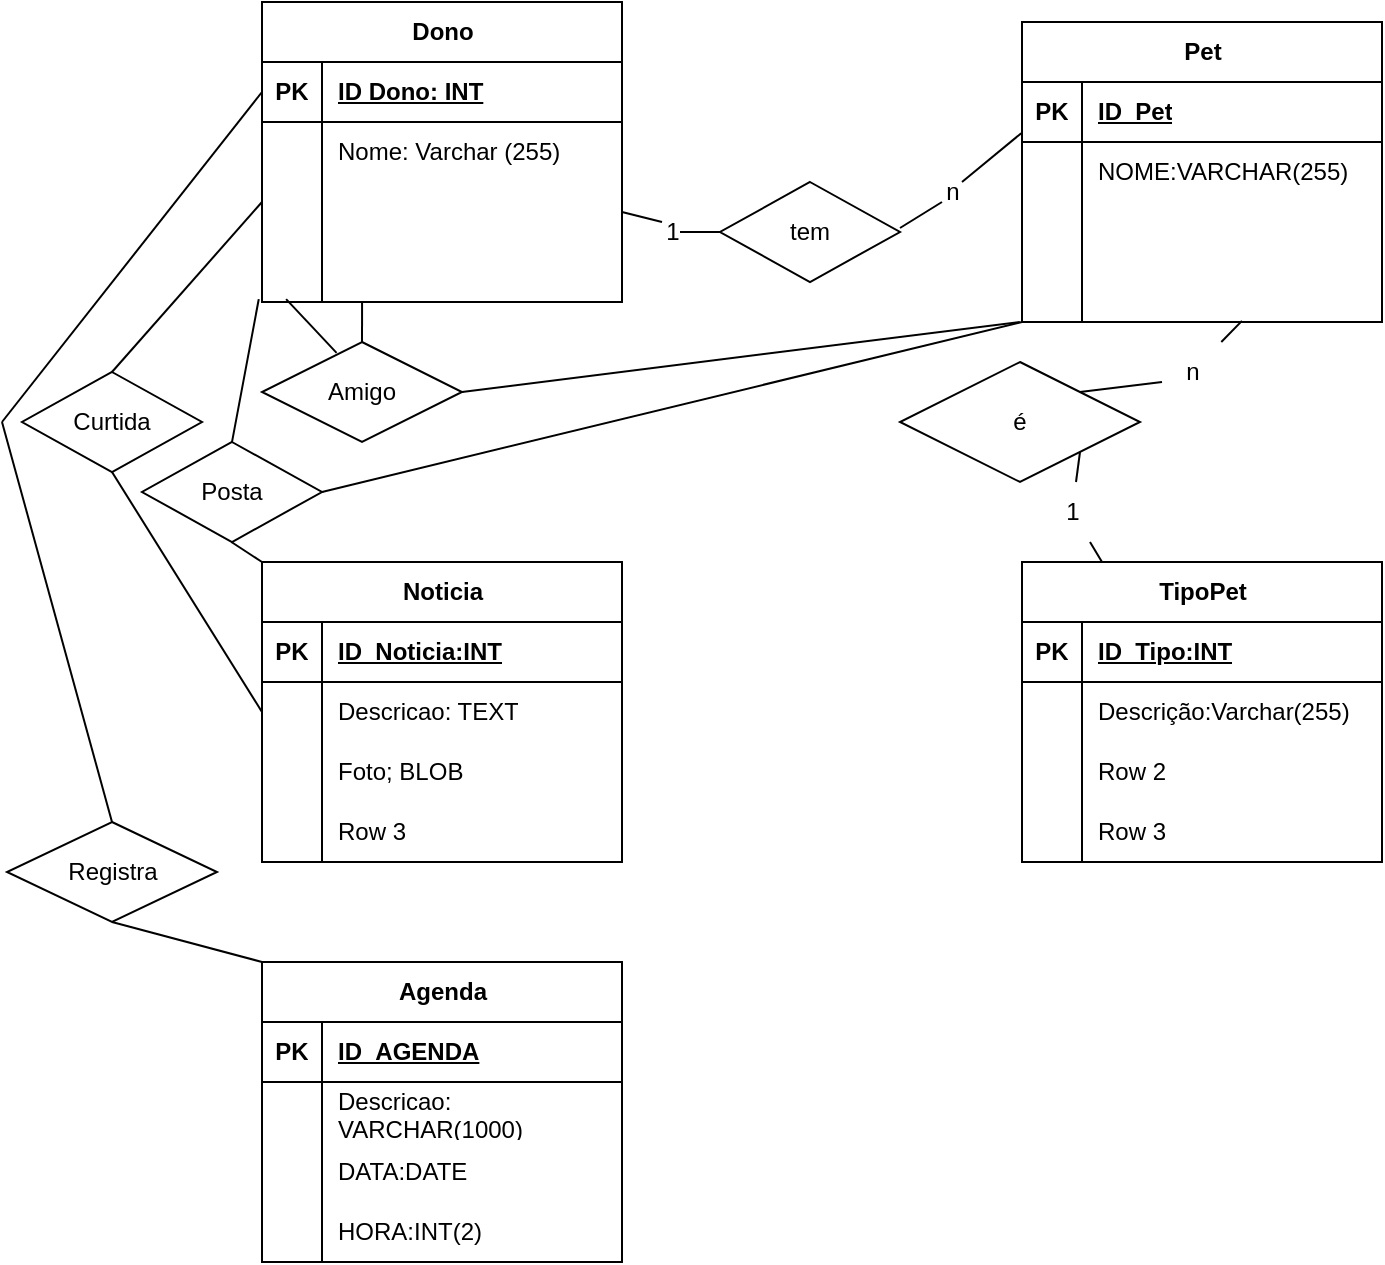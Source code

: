 <mxfile version="27.0.6">
  <diagram name="Página-1" id="E0pymGOva4Nh4GVjlGZ4">
    <mxGraphModel dx="1688" dy="630" grid="1" gridSize="10" guides="1" tooltips="1" connect="1" arrows="1" fold="1" page="1" pageScale="1" pageWidth="827" pageHeight="1169" math="0" shadow="0">
      <root>
        <mxCell id="0" />
        <mxCell id="1" parent="0" />
        <mxCell id="jlB9-xQ5m_tAhzZrzdpx-8" value="Dono" style="shape=table;startSize=30;container=1;collapsible=1;childLayout=tableLayout;fixedRows=1;rowLines=0;fontStyle=1;align=center;resizeLast=1;html=1;" vertex="1" parent="1">
          <mxGeometry x="140" y="80" width="180" height="150" as="geometry">
            <mxRectangle x="120" y="100" width="70" height="30" as="alternateBounds" />
          </mxGeometry>
        </mxCell>
        <mxCell id="jlB9-xQ5m_tAhzZrzdpx-9" value="" style="shape=tableRow;horizontal=0;startSize=0;swimlaneHead=0;swimlaneBody=0;fillColor=none;collapsible=0;dropTarget=0;points=[[0,0.5],[1,0.5]];portConstraint=eastwest;top=0;left=0;right=0;bottom=1;" vertex="1" parent="jlB9-xQ5m_tAhzZrzdpx-8">
          <mxGeometry y="30" width="180" height="30" as="geometry" />
        </mxCell>
        <mxCell id="jlB9-xQ5m_tAhzZrzdpx-10" value="PK" style="shape=partialRectangle;connectable=0;fillColor=none;top=0;left=0;bottom=0;right=0;fontStyle=1;overflow=hidden;whiteSpace=wrap;html=1;" vertex="1" parent="jlB9-xQ5m_tAhzZrzdpx-9">
          <mxGeometry width="30" height="30" as="geometry">
            <mxRectangle width="30" height="30" as="alternateBounds" />
          </mxGeometry>
        </mxCell>
        <mxCell id="jlB9-xQ5m_tAhzZrzdpx-11" value="ID Dono: INT" style="shape=partialRectangle;connectable=0;fillColor=none;top=0;left=0;bottom=0;right=0;align=left;spacingLeft=6;fontStyle=5;overflow=hidden;whiteSpace=wrap;html=1;" vertex="1" parent="jlB9-xQ5m_tAhzZrzdpx-9">
          <mxGeometry x="30" width="150" height="30" as="geometry">
            <mxRectangle width="150" height="30" as="alternateBounds" />
          </mxGeometry>
        </mxCell>
        <mxCell id="jlB9-xQ5m_tAhzZrzdpx-12" value="" style="shape=tableRow;horizontal=0;startSize=0;swimlaneHead=0;swimlaneBody=0;fillColor=none;collapsible=0;dropTarget=0;points=[[0,0.5],[1,0.5]];portConstraint=eastwest;top=0;left=0;right=0;bottom=0;" vertex="1" parent="jlB9-xQ5m_tAhzZrzdpx-8">
          <mxGeometry y="60" width="180" height="30" as="geometry" />
        </mxCell>
        <mxCell id="jlB9-xQ5m_tAhzZrzdpx-13" value="" style="shape=partialRectangle;connectable=0;fillColor=none;top=0;left=0;bottom=0;right=0;editable=1;overflow=hidden;whiteSpace=wrap;html=1;" vertex="1" parent="jlB9-xQ5m_tAhzZrzdpx-12">
          <mxGeometry width="30" height="30" as="geometry">
            <mxRectangle width="30" height="30" as="alternateBounds" />
          </mxGeometry>
        </mxCell>
        <mxCell id="jlB9-xQ5m_tAhzZrzdpx-14" value="Nome: Varchar (255)" style="shape=partialRectangle;connectable=0;fillColor=none;top=0;left=0;bottom=0;right=0;align=left;spacingLeft=6;overflow=hidden;whiteSpace=wrap;html=1;" vertex="1" parent="jlB9-xQ5m_tAhzZrzdpx-12">
          <mxGeometry x="30" width="150" height="30" as="geometry">
            <mxRectangle width="150" height="30" as="alternateBounds" />
          </mxGeometry>
        </mxCell>
        <mxCell id="jlB9-xQ5m_tAhzZrzdpx-15" value="" style="shape=tableRow;horizontal=0;startSize=0;swimlaneHead=0;swimlaneBody=0;fillColor=none;collapsible=0;dropTarget=0;points=[[0,0.5],[1,0.5]];portConstraint=eastwest;top=0;left=0;right=0;bottom=0;" vertex="1" parent="jlB9-xQ5m_tAhzZrzdpx-8">
          <mxGeometry y="90" width="180" height="30" as="geometry" />
        </mxCell>
        <mxCell id="jlB9-xQ5m_tAhzZrzdpx-16" value="" style="shape=partialRectangle;connectable=0;fillColor=none;top=0;left=0;bottom=0;right=0;editable=1;overflow=hidden;whiteSpace=wrap;html=1;" vertex="1" parent="jlB9-xQ5m_tAhzZrzdpx-15">
          <mxGeometry width="30" height="30" as="geometry">
            <mxRectangle width="30" height="30" as="alternateBounds" />
          </mxGeometry>
        </mxCell>
        <mxCell id="jlB9-xQ5m_tAhzZrzdpx-17" value="" style="shape=partialRectangle;connectable=0;fillColor=none;top=0;left=0;bottom=0;right=0;align=left;spacingLeft=6;overflow=hidden;whiteSpace=wrap;html=1;" vertex="1" parent="jlB9-xQ5m_tAhzZrzdpx-15">
          <mxGeometry x="30" width="150" height="30" as="geometry">
            <mxRectangle width="150" height="30" as="alternateBounds" />
          </mxGeometry>
        </mxCell>
        <mxCell id="jlB9-xQ5m_tAhzZrzdpx-18" value="" style="shape=tableRow;horizontal=0;startSize=0;swimlaneHead=0;swimlaneBody=0;fillColor=none;collapsible=0;dropTarget=0;points=[[0,0.5],[1,0.5]];portConstraint=eastwest;top=0;left=0;right=0;bottom=0;" vertex="1" parent="jlB9-xQ5m_tAhzZrzdpx-8">
          <mxGeometry y="120" width="180" height="30" as="geometry" />
        </mxCell>
        <mxCell id="jlB9-xQ5m_tAhzZrzdpx-19" value="" style="shape=partialRectangle;connectable=0;fillColor=none;top=0;left=0;bottom=0;right=0;editable=1;overflow=hidden;whiteSpace=wrap;html=1;" vertex="1" parent="jlB9-xQ5m_tAhzZrzdpx-18">
          <mxGeometry width="30" height="30" as="geometry">
            <mxRectangle width="30" height="30" as="alternateBounds" />
          </mxGeometry>
        </mxCell>
        <mxCell id="jlB9-xQ5m_tAhzZrzdpx-20" value="" style="shape=partialRectangle;connectable=0;fillColor=none;top=0;left=0;bottom=0;right=0;align=left;spacingLeft=6;overflow=hidden;whiteSpace=wrap;html=1;" vertex="1" parent="jlB9-xQ5m_tAhzZrzdpx-18">
          <mxGeometry x="30" width="150" height="30" as="geometry">
            <mxRectangle width="150" height="30" as="alternateBounds" />
          </mxGeometry>
        </mxCell>
        <mxCell id="jlB9-xQ5m_tAhzZrzdpx-35" value="" style="shape=table;startSize=0;container=1;collapsible=1;childLayout=tableLayout;fixedRows=1;rowLines=0;fontStyle=0;align=center;resizeLast=1;strokeColor=none;fillColor=none;collapsible=0;whiteSpace=wrap;html=1;" vertex="1" parent="1">
          <mxGeometry x="260" y="220" width="180" height="30" as="geometry" />
        </mxCell>
        <mxCell id="jlB9-xQ5m_tAhzZrzdpx-36" value="" style="shape=tableRow;horizontal=0;startSize=0;swimlaneHead=0;swimlaneBody=0;fillColor=none;collapsible=0;dropTarget=0;points=[[0,0.5],[1,0.5]];portConstraint=eastwest;top=0;left=0;right=0;bottom=0;" vertex="1" parent="jlB9-xQ5m_tAhzZrzdpx-35">
          <mxGeometry width="180" height="30" as="geometry" />
        </mxCell>
        <mxCell id="jlB9-xQ5m_tAhzZrzdpx-37" value="" style="shape=partialRectangle;connectable=0;fillColor=none;top=0;left=0;bottom=0;right=0;editable=1;overflow=hidden;" vertex="1" parent="jlB9-xQ5m_tAhzZrzdpx-36">
          <mxGeometry width="30" height="30" as="geometry">
            <mxRectangle width="30" height="30" as="alternateBounds" />
          </mxGeometry>
        </mxCell>
        <mxCell id="jlB9-xQ5m_tAhzZrzdpx-38" value="" style="shape=partialRectangle;connectable=0;fillColor=none;top=0;left=0;bottom=0;right=0;align=left;spacingLeft=6;overflow=hidden;" vertex="1" parent="jlB9-xQ5m_tAhzZrzdpx-36">
          <mxGeometry x="30" width="150" height="30" as="geometry">
            <mxRectangle width="150" height="30" as="alternateBounds" />
          </mxGeometry>
        </mxCell>
        <mxCell id="jlB9-xQ5m_tAhzZrzdpx-53" value="Pet" style="shape=table;startSize=30;container=1;collapsible=1;childLayout=tableLayout;fixedRows=1;rowLines=0;fontStyle=1;align=center;resizeLast=1;html=1;" vertex="1" parent="1">
          <mxGeometry x="520" y="90" width="180" height="150" as="geometry" />
        </mxCell>
        <mxCell id="jlB9-xQ5m_tAhzZrzdpx-54" value="" style="shape=tableRow;horizontal=0;startSize=0;swimlaneHead=0;swimlaneBody=0;fillColor=none;collapsible=0;dropTarget=0;points=[[0,0.5],[1,0.5]];portConstraint=eastwest;top=0;left=0;right=0;bottom=1;" vertex="1" parent="jlB9-xQ5m_tAhzZrzdpx-53">
          <mxGeometry y="30" width="180" height="30" as="geometry" />
        </mxCell>
        <mxCell id="jlB9-xQ5m_tAhzZrzdpx-55" value="PK" style="shape=partialRectangle;connectable=0;fillColor=none;top=0;left=0;bottom=0;right=0;fontStyle=1;overflow=hidden;whiteSpace=wrap;html=1;" vertex="1" parent="jlB9-xQ5m_tAhzZrzdpx-54">
          <mxGeometry width="30" height="30" as="geometry">
            <mxRectangle width="30" height="30" as="alternateBounds" />
          </mxGeometry>
        </mxCell>
        <mxCell id="jlB9-xQ5m_tAhzZrzdpx-56" value="ID_Pet" style="shape=partialRectangle;connectable=0;fillColor=none;top=0;left=0;bottom=0;right=0;align=left;spacingLeft=6;fontStyle=5;overflow=hidden;whiteSpace=wrap;html=1;" vertex="1" parent="jlB9-xQ5m_tAhzZrzdpx-54">
          <mxGeometry x="30" width="150" height="30" as="geometry">
            <mxRectangle width="150" height="30" as="alternateBounds" />
          </mxGeometry>
        </mxCell>
        <mxCell id="jlB9-xQ5m_tAhzZrzdpx-57" value="" style="shape=tableRow;horizontal=0;startSize=0;swimlaneHead=0;swimlaneBody=0;fillColor=none;collapsible=0;dropTarget=0;points=[[0,0.5],[1,0.5]];portConstraint=eastwest;top=0;left=0;right=0;bottom=0;" vertex="1" parent="jlB9-xQ5m_tAhzZrzdpx-53">
          <mxGeometry y="60" width="180" height="30" as="geometry" />
        </mxCell>
        <mxCell id="jlB9-xQ5m_tAhzZrzdpx-58" value="" style="shape=partialRectangle;connectable=0;fillColor=none;top=0;left=0;bottom=0;right=0;editable=1;overflow=hidden;whiteSpace=wrap;html=1;" vertex="1" parent="jlB9-xQ5m_tAhzZrzdpx-57">
          <mxGeometry width="30" height="30" as="geometry">
            <mxRectangle width="30" height="30" as="alternateBounds" />
          </mxGeometry>
        </mxCell>
        <mxCell id="jlB9-xQ5m_tAhzZrzdpx-59" value="NOME:VARCHAR(255)" style="shape=partialRectangle;connectable=0;fillColor=none;top=0;left=0;bottom=0;right=0;align=left;spacingLeft=6;overflow=hidden;whiteSpace=wrap;html=1;" vertex="1" parent="jlB9-xQ5m_tAhzZrzdpx-57">
          <mxGeometry x="30" width="150" height="30" as="geometry">
            <mxRectangle width="150" height="30" as="alternateBounds" />
          </mxGeometry>
        </mxCell>
        <mxCell id="jlB9-xQ5m_tAhzZrzdpx-60" value="" style="shape=tableRow;horizontal=0;startSize=0;swimlaneHead=0;swimlaneBody=0;fillColor=none;collapsible=0;dropTarget=0;points=[[0,0.5],[1,0.5]];portConstraint=eastwest;top=0;left=0;right=0;bottom=0;" vertex="1" parent="jlB9-xQ5m_tAhzZrzdpx-53">
          <mxGeometry y="90" width="180" height="30" as="geometry" />
        </mxCell>
        <mxCell id="jlB9-xQ5m_tAhzZrzdpx-61" value="" style="shape=partialRectangle;connectable=0;fillColor=none;top=0;left=0;bottom=0;right=0;editable=1;overflow=hidden;whiteSpace=wrap;html=1;" vertex="1" parent="jlB9-xQ5m_tAhzZrzdpx-60">
          <mxGeometry width="30" height="30" as="geometry">
            <mxRectangle width="30" height="30" as="alternateBounds" />
          </mxGeometry>
        </mxCell>
        <mxCell id="jlB9-xQ5m_tAhzZrzdpx-62" value="" style="shape=partialRectangle;connectable=0;fillColor=none;top=0;left=0;bottom=0;right=0;align=left;spacingLeft=6;overflow=hidden;whiteSpace=wrap;html=1;" vertex="1" parent="jlB9-xQ5m_tAhzZrzdpx-60">
          <mxGeometry x="30" width="150" height="30" as="geometry">
            <mxRectangle width="150" height="30" as="alternateBounds" />
          </mxGeometry>
        </mxCell>
        <mxCell id="jlB9-xQ5m_tAhzZrzdpx-63" value="" style="shape=tableRow;horizontal=0;startSize=0;swimlaneHead=0;swimlaneBody=0;fillColor=none;collapsible=0;dropTarget=0;points=[[0,0.5],[1,0.5]];portConstraint=eastwest;top=0;left=0;right=0;bottom=0;" vertex="1" parent="jlB9-xQ5m_tAhzZrzdpx-53">
          <mxGeometry y="120" width="180" height="30" as="geometry" />
        </mxCell>
        <mxCell id="jlB9-xQ5m_tAhzZrzdpx-64" value="" style="shape=partialRectangle;connectable=0;fillColor=none;top=0;left=0;bottom=0;right=0;editable=1;overflow=hidden;whiteSpace=wrap;html=1;" vertex="1" parent="jlB9-xQ5m_tAhzZrzdpx-63">
          <mxGeometry width="30" height="30" as="geometry">
            <mxRectangle width="30" height="30" as="alternateBounds" />
          </mxGeometry>
        </mxCell>
        <mxCell id="jlB9-xQ5m_tAhzZrzdpx-65" value="" style="shape=partialRectangle;connectable=0;fillColor=none;top=0;left=0;bottom=0;right=0;align=left;spacingLeft=6;overflow=hidden;whiteSpace=wrap;html=1;" vertex="1" parent="jlB9-xQ5m_tAhzZrzdpx-63">
          <mxGeometry x="30" width="150" height="30" as="geometry">
            <mxRectangle width="150" height="30" as="alternateBounds" />
          </mxGeometry>
        </mxCell>
        <mxCell id="jlB9-xQ5m_tAhzZrzdpx-142" style="rounded=0;orthogonalLoop=1;jettySize=auto;html=1;exitX=1;exitY=1;exitDx=0;exitDy=0;endArrow=none;startFill=0;" edge="1" parent="1" source="jlB9-xQ5m_tAhzZrzdpx-66" target="jlB9-xQ5m_tAhzZrzdpx-143">
          <mxGeometry relative="1" as="geometry">
            <mxPoint x="549" y="330" as="targetPoint" />
          </mxGeometry>
        </mxCell>
        <mxCell id="jlB9-xQ5m_tAhzZrzdpx-66" value="é" style="shape=rhombus;perimeter=rhombusPerimeter;whiteSpace=wrap;html=1;align=center;" vertex="1" parent="1">
          <mxGeometry x="459" y="260" width="120" height="60" as="geometry" />
        </mxCell>
        <mxCell id="jlB9-xQ5m_tAhzZrzdpx-67" value="TipoPet" style="shape=table;startSize=30;container=1;collapsible=1;childLayout=tableLayout;fixedRows=1;rowLines=0;fontStyle=1;align=center;resizeLast=1;html=1;" vertex="1" parent="1">
          <mxGeometry x="520" y="360" width="180" height="150" as="geometry" />
        </mxCell>
        <mxCell id="jlB9-xQ5m_tAhzZrzdpx-68" value="" style="shape=tableRow;horizontal=0;startSize=0;swimlaneHead=0;swimlaneBody=0;fillColor=none;collapsible=0;dropTarget=0;points=[[0,0.5],[1,0.5]];portConstraint=eastwest;top=0;left=0;right=0;bottom=1;" vertex="1" parent="jlB9-xQ5m_tAhzZrzdpx-67">
          <mxGeometry y="30" width="180" height="30" as="geometry" />
        </mxCell>
        <mxCell id="jlB9-xQ5m_tAhzZrzdpx-69" value="PK" style="shape=partialRectangle;connectable=0;fillColor=none;top=0;left=0;bottom=0;right=0;fontStyle=1;overflow=hidden;whiteSpace=wrap;html=1;" vertex="1" parent="jlB9-xQ5m_tAhzZrzdpx-68">
          <mxGeometry width="30" height="30" as="geometry">
            <mxRectangle width="30" height="30" as="alternateBounds" />
          </mxGeometry>
        </mxCell>
        <mxCell id="jlB9-xQ5m_tAhzZrzdpx-70" value="ID_Tipo:INT" style="shape=partialRectangle;connectable=0;fillColor=none;top=0;left=0;bottom=0;right=0;align=left;spacingLeft=6;fontStyle=5;overflow=hidden;whiteSpace=wrap;html=1;" vertex="1" parent="jlB9-xQ5m_tAhzZrzdpx-68">
          <mxGeometry x="30" width="150" height="30" as="geometry">
            <mxRectangle width="150" height="30" as="alternateBounds" />
          </mxGeometry>
        </mxCell>
        <mxCell id="jlB9-xQ5m_tAhzZrzdpx-71" value="" style="shape=tableRow;horizontal=0;startSize=0;swimlaneHead=0;swimlaneBody=0;fillColor=none;collapsible=0;dropTarget=0;points=[[0,0.5],[1,0.5]];portConstraint=eastwest;top=0;left=0;right=0;bottom=0;" vertex="1" parent="jlB9-xQ5m_tAhzZrzdpx-67">
          <mxGeometry y="60" width="180" height="30" as="geometry" />
        </mxCell>
        <mxCell id="jlB9-xQ5m_tAhzZrzdpx-72" value="" style="shape=partialRectangle;connectable=0;fillColor=none;top=0;left=0;bottom=0;right=0;editable=1;overflow=hidden;whiteSpace=wrap;html=1;" vertex="1" parent="jlB9-xQ5m_tAhzZrzdpx-71">
          <mxGeometry width="30" height="30" as="geometry">
            <mxRectangle width="30" height="30" as="alternateBounds" />
          </mxGeometry>
        </mxCell>
        <mxCell id="jlB9-xQ5m_tAhzZrzdpx-73" value="Descrição:Varchar(255)" style="shape=partialRectangle;connectable=0;fillColor=none;top=0;left=0;bottom=0;right=0;align=left;spacingLeft=6;overflow=hidden;whiteSpace=wrap;html=1;" vertex="1" parent="jlB9-xQ5m_tAhzZrzdpx-71">
          <mxGeometry x="30" width="150" height="30" as="geometry">
            <mxRectangle width="150" height="30" as="alternateBounds" />
          </mxGeometry>
        </mxCell>
        <mxCell id="jlB9-xQ5m_tAhzZrzdpx-74" value="" style="shape=tableRow;horizontal=0;startSize=0;swimlaneHead=0;swimlaneBody=0;fillColor=none;collapsible=0;dropTarget=0;points=[[0,0.5],[1,0.5]];portConstraint=eastwest;top=0;left=0;right=0;bottom=0;" vertex="1" parent="jlB9-xQ5m_tAhzZrzdpx-67">
          <mxGeometry y="90" width="180" height="30" as="geometry" />
        </mxCell>
        <mxCell id="jlB9-xQ5m_tAhzZrzdpx-75" value="" style="shape=partialRectangle;connectable=0;fillColor=none;top=0;left=0;bottom=0;right=0;editable=1;overflow=hidden;whiteSpace=wrap;html=1;" vertex="1" parent="jlB9-xQ5m_tAhzZrzdpx-74">
          <mxGeometry width="30" height="30" as="geometry">
            <mxRectangle width="30" height="30" as="alternateBounds" />
          </mxGeometry>
        </mxCell>
        <mxCell id="jlB9-xQ5m_tAhzZrzdpx-76" value="Row 2" style="shape=partialRectangle;connectable=0;fillColor=none;top=0;left=0;bottom=0;right=0;align=left;spacingLeft=6;overflow=hidden;whiteSpace=wrap;html=1;" vertex="1" parent="jlB9-xQ5m_tAhzZrzdpx-74">
          <mxGeometry x="30" width="150" height="30" as="geometry">
            <mxRectangle width="150" height="30" as="alternateBounds" />
          </mxGeometry>
        </mxCell>
        <mxCell id="jlB9-xQ5m_tAhzZrzdpx-77" value="" style="shape=tableRow;horizontal=0;startSize=0;swimlaneHead=0;swimlaneBody=0;fillColor=none;collapsible=0;dropTarget=0;points=[[0,0.5],[1,0.5]];portConstraint=eastwest;top=0;left=0;right=0;bottom=0;" vertex="1" parent="jlB9-xQ5m_tAhzZrzdpx-67">
          <mxGeometry y="120" width="180" height="30" as="geometry" />
        </mxCell>
        <mxCell id="jlB9-xQ5m_tAhzZrzdpx-78" value="" style="shape=partialRectangle;connectable=0;fillColor=none;top=0;left=0;bottom=0;right=0;editable=1;overflow=hidden;whiteSpace=wrap;html=1;" vertex="1" parent="jlB9-xQ5m_tAhzZrzdpx-77">
          <mxGeometry width="30" height="30" as="geometry">
            <mxRectangle width="30" height="30" as="alternateBounds" />
          </mxGeometry>
        </mxCell>
        <mxCell id="jlB9-xQ5m_tAhzZrzdpx-79" value="Row 3" style="shape=partialRectangle;connectable=0;fillColor=none;top=0;left=0;bottom=0;right=0;align=left;spacingLeft=6;overflow=hidden;whiteSpace=wrap;html=1;" vertex="1" parent="jlB9-xQ5m_tAhzZrzdpx-77">
          <mxGeometry x="30" width="150" height="30" as="geometry">
            <mxRectangle width="150" height="30" as="alternateBounds" />
          </mxGeometry>
        </mxCell>
        <mxCell id="jlB9-xQ5m_tAhzZrzdpx-80" value="" style="endArrow=none;html=1;rounded=0;" edge="1" parent="1">
          <mxGeometry width="50" height="50" relative="1" as="geometry">
            <mxPoint x="320" y="185" as="sourcePoint" />
            <mxPoint x="340" y="190" as="targetPoint" />
          </mxGeometry>
        </mxCell>
        <mxCell id="jlB9-xQ5m_tAhzZrzdpx-87" value="Noticia" style="shape=table;startSize=30;container=1;collapsible=1;childLayout=tableLayout;fixedRows=1;rowLines=0;fontStyle=1;align=center;resizeLast=1;html=1;" vertex="1" parent="1">
          <mxGeometry x="140" y="360" width="180" height="150" as="geometry" />
        </mxCell>
        <mxCell id="jlB9-xQ5m_tAhzZrzdpx-88" value="" style="shape=tableRow;horizontal=0;startSize=0;swimlaneHead=0;swimlaneBody=0;fillColor=none;collapsible=0;dropTarget=0;points=[[0,0.5],[1,0.5]];portConstraint=eastwest;top=0;left=0;right=0;bottom=1;" vertex="1" parent="jlB9-xQ5m_tAhzZrzdpx-87">
          <mxGeometry y="30" width="180" height="30" as="geometry" />
        </mxCell>
        <mxCell id="jlB9-xQ5m_tAhzZrzdpx-89" value="PK" style="shape=partialRectangle;connectable=0;fillColor=none;top=0;left=0;bottom=0;right=0;fontStyle=1;overflow=hidden;whiteSpace=wrap;html=1;" vertex="1" parent="jlB9-xQ5m_tAhzZrzdpx-88">
          <mxGeometry width="30" height="30" as="geometry">
            <mxRectangle width="30" height="30" as="alternateBounds" />
          </mxGeometry>
        </mxCell>
        <mxCell id="jlB9-xQ5m_tAhzZrzdpx-90" value="ID_Noticia:INT" style="shape=partialRectangle;connectable=0;fillColor=none;top=0;left=0;bottom=0;right=0;align=left;spacingLeft=6;fontStyle=5;overflow=hidden;whiteSpace=wrap;html=1;" vertex="1" parent="jlB9-xQ5m_tAhzZrzdpx-88">
          <mxGeometry x="30" width="150" height="30" as="geometry">
            <mxRectangle width="150" height="30" as="alternateBounds" />
          </mxGeometry>
        </mxCell>
        <mxCell id="jlB9-xQ5m_tAhzZrzdpx-91" value="" style="shape=tableRow;horizontal=0;startSize=0;swimlaneHead=0;swimlaneBody=0;fillColor=none;collapsible=0;dropTarget=0;points=[[0,0.5],[1,0.5]];portConstraint=eastwest;top=0;left=0;right=0;bottom=0;" vertex="1" parent="jlB9-xQ5m_tAhzZrzdpx-87">
          <mxGeometry y="60" width="180" height="30" as="geometry" />
        </mxCell>
        <mxCell id="jlB9-xQ5m_tAhzZrzdpx-92" value="" style="shape=partialRectangle;connectable=0;fillColor=none;top=0;left=0;bottom=0;right=0;editable=1;overflow=hidden;whiteSpace=wrap;html=1;" vertex="1" parent="jlB9-xQ5m_tAhzZrzdpx-91">
          <mxGeometry width="30" height="30" as="geometry">
            <mxRectangle width="30" height="30" as="alternateBounds" />
          </mxGeometry>
        </mxCell>
        <mxCell id="jlB9-xQ5m_tAhzZrzdpx-93" value="Descricao: TEXT" style="shape=partialRectangle;connectable=0;fillColor=none;top=0;left=0;bottom=0;right=0;align=left;spacingLeft=6;overflow=hidden;whiteSpace=wrap;html=1;" vertex="1" parent="jlB9-xQ5m_tAhzZrzdpx-91">
          <mxGeometry x="30" width="150" height="30" as="geometry">
            <mxRectangle width="150" height="30" as="alternateBounds" />
          </mxGeometry>
        </mxCell>
        <mxCell id="jlB9-xQ5m_tAhzZrzdpx-94" value="" style="shape=tableRow;horizontal=0;startSize=0;swimlaneHead=0;swimlaneBody=0;fillColor=none;collapsible=0;dropTarget=0;points=[[0,0.5],[1,0.5]];portConstraint=eastwest;top=0;left=0;right=0;bottom=0;" vertex="1" parent="jlB9-xQ5m_tAhzZrzdpx-87">
          <mxGeometry y="90" width="180" height="30" as="geometry" />
        </mxCell>
        <mxCell id="jlB9-xQ5m_tAhzZrzdpx-95" value="" style="shape=partialRectangle;connectable=0;fillColor=none;top=0;left=0;bottom=0;right=0;editable=1;overflow=hidden;whiteSpace=wrap;html=1;" vertex="1" parent="jlB9-xQ5m_tAhzZrzdpx-94">
          <mxGeometry width="30" height="30" as="geometry">
            <mxRectangle width="30" height="30" as="alternateBounds" />
          </mxGeometry>
        </mxCell>
        <mxCell id="jlB9-xQ5m_tAhzZrzdpx-96" value="Foto; BLOB" style="shape=partialRectangle;connectable=0;fillColor=none;top=0;left=0;bottom=0;right=0;align=left;spacingLeft=6;overflow=hidden;whiteSpace=wrap;html=1;" vertex="1" parent="jlB9-xQ5m_tAhzZrzdpx-94">
          <mxGeometry x="30" width="150" height="30" as="geometry">
            <mxRectangle width="150" height="30" as="alternateBounds" />
          </mxGeometry>
        </mxCell>
        <mxCell id="jlB9-xQ5m_tAhzZrzdpx-97" value="" style="shape=tableRow;horizontal=0;startSize=0;swimlaneHead=0;swimlaneBody=0;fillColor=none;collapsible=0;dropTarget=0;points=[[0,0.5],[1,0.5]];portConstraint=eastwest;top=0;left=0;right=0;bottom=0;" vertex="1" parent="jlB9-xQ5m_tAhzZrzdpx-87">
          <mxGeometry y="120" width="180" height="30" as="geometry" />
        </mxCell>
        <mxCell id="jlB9-xQ5m_tAhzZrzdpx-98" value="" style="shape=partialRectangle;connectable=0;fillColor=none;top=0;left=0;bottom=0;right=0;editable=1;overflow=hidden;whiteSpace=wrap;html=1;" vertex="1" parent="jlB9-xQ5m_tAhzZrzdpx-97">
          <mxGeometry width="30" height="30" as="geometry">
            <mxRectangle width="30" height="30" as="alternateBounds" />
          </mxGeometry>
        </mxCell>
        <mxCell id="jlB9-xQ5m_tAhzZrzdpx-99" value="Row 3" style="shape=partialRectangle;connectable=0;fillColor=none;top=0;left=0;bottom=0;right=0;align=left;spacingLeft=6;overflow=hidden;whiteSpace=wrap;html=1;" vertex="1" parent="jlB9-xQ5m_tAhzZrzdpx-97">
          <mxGeometry x="30" width="150" height="30" as="geometry">
            <mxRectangle width="150" height="30" as="alternateBounds" />
          </mxGeometry>
        </mxCell>
        <mxCell id="jlB9-xQ5m_tAhzZrzdpx-100" value="Amigo" style="shape=rhombus;perimeter=rhombusPerimeter;whiteSpace=wrap;html=1;align=center;" vertex="1" parent="1">
          <mxGeometry x="140" y="250" width="100" height="50" as="geometry" />
        </mxCell>
        <mxCell id="jlB9-xQ5m_tAhzZrzdpx-101" value="Posta" style="shape=rhombus;perimeter=rhombusPerimeter;whiteSpace=wrap;html=1;align=center;" vertex="1" parent="1">
          <mxGeometry x="80" y="300" width="90" height="50" as="geometry" />
        </mxCell>
        <mxCell id="jlB9-xQ5m_tAhzZrzdpx-123" style="edgeStyle=orthogonalEdgeStyle;rounded=0;orthogonalLoop=1;jettySize=auto;html=1;exitX=0;exitY=0.5;exitDx=0;exitDy=0;endArrow=none;startFill=0;" edge="1" parent="1" source="jlB9-xQ5m_tAhzZrzdpx-102" target="jlB9-xQ5m_tAhzZrzdpx-119">
          <mxGeometry relative="1" as="geometry" />
        </mxCell>
        <mxCell id="jlB9-xQ5m_tAhzZrzdpx-102" value="tem" style="shape=rhombus;perimeter=rhombusPerimeter;whiteSpace=wrap;html=1;align=center;" vertex="1" parent="1">
          <mxGeometry x="369" y="170" width="90" height="50" as="geometry" />
        </mxCell>
        <mxCell id="jlB9-xQ5m_tAhzZrzdpx-103" value="Curtida" style="shape=rhombus;perimeter=rhombusPerimeter;whiteSpace=wrap;html=1;align=center;" vertex="1" parent="1">
          <mxGeometry x="20" y="265" width="90" height="50" as="geometry" />
        </mxCell>
        <mxCell id="jlB9-xQ5m_tAhzZrzdpx-104" value="Agenda" style="shape=table;startSize=30;container=1;collapsible=1;childLayout=tableLayout;fixedRows=1;rowLines=0;fontStyle=1;align=center;resizeLast=1;html=1;" vertex="1" parent="1">
          <mxGeometry x="140" y="560" width="180" height="150" as="geometry" />
        </mxCell>
        <mxCell id="jlB9-xQ5m_tAhzZrzdpx-105" value="" style="shape=tableRow;horizontal=0;startSize=0;swimlaneHead=0;swimlaneBody=0;fillColor=none;collapsible=0;dropTarget=0;points=[[0,0.5],[1,0.5]];portConstraint=eastwest;top=0;left=0;right=0;bottom=1;" vertex="1" parent="jlB9-xQ5m_tAhzZrzdpx-104">
          <mxGeometry y="30" width="180" height="30" as="geometry" />
        </mxCell>
        <mxCell id="jlB9-xQ5m_tAhzZrzdpx-106" value="PK" style="shape=partialRectangle;connectable=0;fillColor=none;top=0;left=0;bottom=0;right=0;fontStyle=1;overflow=hidden;whiteSpace=wrap;html=1;" vertex="1" parent="jlB9-xQ5m_tAhzZrzdpx-105">
          <mxGeometry width="30" height="30" as="geometry">
            <mxRectangle width="30" height="30" as="alternateBounds" />
          </mxGeometry>
        </mxCell>
        <mxCell id="jlB9-xQ5m_tAhzZrzdpx-107" value="ID_AGENDA" style="shape=partialRectangle;connectable=0;fillColor=none;top=0;left=0;bottom=0;right=0;align=left;spacingLeft=6;fontStyle=5;overflow=hidden;whiteSpace=wrap;html=1;" vertex="1" parent="jlB9-xQ5m_tAhzZrzdpx-105">
          <mxGeometry x="30" width="150" height="30" as="geometry">
            <mxRectangle width="150" height="30" as="alternateBounds" />
          </mxGeometry>
        </mxCell>
        <mxCell id="jlB9-xQ5m_tAhzZrzdpx-108" value="" style="shape=tableRow;horizontal=0;startSize=0;swimlaneHead=0;swimlaneBody=0;fillColor=none;collapsible=0;dropTarget=0;points=[[0,0.5],[1,0.5]];portConstraint=eastwest;top=0;left=0;right=0;bottom=0;" vertex="1" parent="jlB9-xQ5m_tAhzZrzdpx-104">
          <mxGeometry y="60" width="180" height="30" as="geometry" />
        </mxCell>
        <mxCell id="jlB9-xQ5m_tAhzZrzdpx-109" value="" style="shape=partialRectangle;connectable=0;fillColor=none;top=0;left=0;bottom=0;right=0;editable=1;overflow=hidden;whiteSpace=wrap;html=1;" vertex="1" parent="jlB9-xQ5m_tAhzZrzdpx-108">
          <mxGeometry width="30" height="30" as="geometry">
            <mxRectangle width="30" height="30" as="alternateBounds" />
          </mxGeometry>
        </mxCell>
        <mxCell id="jlB9-xQ5m_tAhzZrzdpx-110" value="Descricao:&lt;br&gt;VARCHAR(1000)" style="shape=partialRectangle;connectable=0;fillColor=none;top=0;left=0;bottom=0;right=0;align=left;spacingLeft=6;overflow=hidden;whiteSpace=wrap;html=1;" vertex="1" parent="jlB9-xQ5m_tAhzZrzdpx-108">
          <mxGeometry x="30" width="150" height="30" as="geometry">
            <mxRectangle width="150" height="30" as="alternateBounds" />
          </mxGeometry>
        </mxCell>
        <mxCell id="jlB9-xQ5m_tAhzZrzdpx-111" value="" style="shape=tableRow;horizontal=0;startSize=0;swimlaneHead=0;swimlaneBody=0;fillColor=none;collapsible=0;dropTarget=0;points=[[0,0.5],[1,0.5]];portConstraint=eastwest;top=0;left=0;right=0;bottom=0;" vertex="1" parent="jlB9-xQ5m_tAhzZrzdpx-104">
          <mxGeometry y="90" width="180" height="30" as="geometry" />
        </mxCell>
        <mxCell id="jlB9-xQ5m_tAhzZrzdpx-112" value="" style="shape=partialRectangle;connectable=0;fillColor=none;top=0;left=0;bottom=0;right=0;editable=1;overflow=hidden;whiteSpace=wrap;html=1;" vertex="1" parent="jlB9-xQ5m_tAhzZrzdpx-111">
          <mxGeometry width="30" height="30" as="geometry">
            <mxRectangle width="30" height="30" as="alternateBounds" />
          </mxGeometry>
        </mxCell>
        <mxCell id="jlB9-xQ5m_tAhzZrzdpx-113" value="DATA:DATE" style="shape=partialRectangle;connectable=0;fillColor=none;top=0;left=0;bottom=0;right=0;align=left;spacingLeft=6;overflow=hidden;whiteSpace=wrap;html=1;" vertex="1" parent="jlB9-xQ5m_tAhzZrzdpx-111">
          <mxGeometry x="30" width="150" height="30" as="geometry">
            <mxRectangle width="150" height="30" as="alternateBounds" />
          </mxGeometry>
        </mxCell>
        <mxCell id="jlB9-xQ5m_tAhzZrzdpx-114" value="" style="shape=tableRow;horizontal=0;startSize=0;swimlaneHead=0;swimlaneBody=0;fillColor=none;collapsible=0;dropTarget=0;points=[[0,0.5],[1,0.5]];portConstraint=eastwest;top=0;left=0;right=0;bottom=0;" vertex="1" parent="jlB9-xQ5m_tAhzZrzdpx-104">
          <mxGeometry y="120" width="180" height="30" as="geometry" />
        </mxCell>
        <mxCell id="jlB9-xQ5m_tAhzZrzdpx-115" value="" style="shape=partialRectangle;connectable=0;fillColor=none;top=0;left=0;bottom=0;right=0;editable=1;overflow=hidden;whiteSpace=wrap;html=1;" vertex="1" parent="jlB9-xQ5m_tAhzZrzdpx-114">
          <mxGeometry width="30" height="30" as="geometry">
            <mxRectangle width="30" height="30" as="alternateBounds" />
          </mxGeometry>
        </mxCell>
        <mxCell id="jlB9-xQ5m_tAhzZrzdpx-116" value="HORA:INT(2)" style="shape=partialRectangle;connectable=0;fillColor=none;top=0;left=0;bottom=0;right=0;align=left;spacingLeft=6;overflow=hidden;whiteSpace=wrap;html=1;" vertex="1" parent="jlB9-xQ5m_tAhzZrzdpx-114">
          <mxGeometry x="30" width="150" height="30" as="geometry">
            <mxRectangle width="150" height="30" as="alternateBounds" />
          </mxGeometry>
        </mxCell>
        <mxCell id="jlB9-xQ5m_tAhzZrzdpx-117" value="Registra" style="shape=rhombus;perimeter=rhombusPerimeter;whiteSpace=wrap;html=1;align=center;" vertex="1" parent="1">
          <mxGeometry x="12.5" y="490" width="105" height="50" as="geometry" />
        </mxCell>
        <mxCell id="jlB9-xQ5m_tAhzZrzdpx-119" value="1" style="text;html=1;align=center;verticalAlign=middle;resizable=0;points=[];autosize=1;strokeColor=none;fillColor=none;" vertex="1" parent="1">
          <mxGeometry x="330" y="180" width="30" height="30" as="geometry" />
        </mxCell>
        <mxCell id="jlB9-xQ5m_tAhzZrzdpx-126" value="" style="endArrow=none;html=1;rounded=0;" edge="1" parent="1">
          <mxGeometry width="50" height="50" relative="1" as="geometry">
            <mxPoint x="459" y="193" as="sourcePoint" />
            <mxPoint x="480" y="180" as="targetPoint" />
          </mxGeometry>
        </mxCell>
        <mxCell id="jlB9-xQ5m_tAhzZrzdpx-127" value="n" style="text;html=1;align=center;verticalAlign=middle;resizable=0;points=[];autosize=1;strokeColor=none;fillColor=none;" vertex="1" parent="1">
          <mxGeometry x="470" y="160" width="30" height="30" as="geometry" />
        </mxCell>
        <mxCell id="jlB9-xQ5m_tAhzZrzdpx-129" value="" style="endArrow=none;html=1;rounded=0;entryX=-0.002;entryY=0.853;entryDx=0;entryDy=0;entryPerimeter=0;" edge="1" parent="1" target="jlB9-xQ5m_tAhzZrzdpx-54">
          <mxGeometry width="50" height="50" relative="1" as="geometry">
            <mxPoint x="490" y="170" as="sourcePoint" />
            <mxPoint x="390" y="170" as="targetPoint" />
          </mxGeometry>
        </mxCell>
        <mxCell id="jlB9-xQ5m_tAhzZrzdpx-137" value="" style="endArrow=none;html=1;rounded=0;exitX=1;exitY=0;exitDx=0;exitDy=0;" edge="1" parent="1" source="jlB9-xQ5m_tAhzZrzdpx-66">
          <mxGeometry width="50" height="50" relative="1" as="geometry">
            <mxPoint x="420" y="330" as="sourcePoint" />
            <mxPoint x="590" y="270" as="targetPoint" />
          </mxGeometry>
        </mxCell>
        <mxCell id="jlB9-xQ5m_tAhzZrzdpx-139" value="n" style="text;html=1;align=center;verticalAlign=middle;resizable=0;points=[];autosize=1;strokeColor=none;fillColor=none;" vertex="1" parent="1">
          <mxGeometry x="590" y="250" width="30" height="30" as="geometry" />
        </mxCell>
        <mxCell id="jlB9-xQ5m_tAhzZrzdpx-140" value="" style="endArrow=none;html=1;rounded=0;entryX=0.611;entryY=0.981;entryDx=0;entryDy=0;entryPerimeter=0;" edge="1" parent="1" source="jlB9-xQ5m_tAhzZrzdpx-139" target="jlB9-xQ5m_tAhzZrzdpx-63">
          <mxGeometry width="50" height="50" relative="1" as="geometry">
            <mxPoint x="420" y="330" as="sourcePoint" />
            <mxPoint x="470" y="280" as="targetPoint" />
          </mxGeometry>
        </mxCell>
        <mxCell id="jlB9-xQ5m_tAhzZrzdpx-143" value="1" style="text;html=1;align=center;verticalAlign=middle;resizable=0;points=[];autosize=1;strokeColor=none;fillColor=none;" vertex="1" parent="1">
          <mxGeometry x="530" y="320" width="30" height="30" as="geometry" />
        </mxCell>
        <mxCell id="jlB9-xQ5m_tAhzZrzdpx-146" style="rounded=0;orthogonalLoop=1;jettySize=auto;html=1;endArrow=none;startFill=0;" edge="1" parent="1" source="jlB9-xQ5m_tAhzZrzdpx-143">
          <mxGeometry relative="1" as="geometry">
            <mxPoint x="560" y="360" as="targetPoint" />
            <mxPoint x="560" y="335" as="sourcePoint" />
          </mxGeometry>
        </mxCell>
        <mxCell id="jlB9-xQ5m_tAhzZrzdpx-147" style="rounded=0;orthogonalLoop=1;jettySize=auto;html=1;exitX=1;exitY=0.5;exitDx=0;exitDy=0;endArrow=none;startFill=0;entryX=-0.006;entryY=1;entryDx=0;entryDy=0;entryPerimeter=0;" edge="1" parent="1" source="jlB9-xQ5m_tAhzZrzdpx-100" target="jlB9-xQ5m_tAhzZrzdpx-63">
          <mxGeometry relative="1" as="geometry">
            <mxPoint x="270" y="295" as="targetPoint" />
            <mxPoint x="270" y="270" as="sourcePoint" />
          </mxGeometry>
        </mxCell>
        <mxCell id="jlB9-xQ5m_tAhzZrzdpx-148" style="rounded=0;orthogonalLoop=1;jettySize=auto;html=1;endArrow=none;startFill=0;entryX=0.5;entryY=0;entryDx=0;entryDy=0;exitX=0.278;exitY=1;exitDx=0;exitDy=0;exitPerimeter=0;" edge="1" parent="1" source="jlB9-xQ5m_tAhzZrzdpx-18" target="jlB9-xQ5m_tAhzZrzdpx-100">
          <mxGeometry relative="1" as="geometry">
            <mxPoint x="180" y="275" as="targetPoint" />
            <mxPoint x="180" y="250" as="sourcePoint" />
          </mxGeometry>
        </mxCell>
        <mxCell id="jlB9-xQ5m_tAhzZrzdpx-149" style="rounded=0;orthogonalLoop=1;jettySize=auto;html=1;exitX=0.067;exitY=0.952;exitDx=0;exitDy=0;endArrow=none;startFill=0;exitPerimeter=0;entryX=0.373;entryY=0.109;entryDx=0;entryDy=0;entryPerimeter=0;" edge="1" parent="1" source="jlB9-xQ5m_tAhzZrzdpx-18" target="jlB9-xQ5m_tAhzZrzdpx-100">
          <mxGeometry relative="1" as="geometry">
            <mxPoint x="160" y="265" as="targetPoint" />
            <mxPoint x="160" y="240" as="sourcePoint" />
          </mxGeometry>
        </mxCell>
        <mxCell id="jlB9-xQ5m_tAhzZrzdpx-150" style="rounded=0;orthogonalLoop=1;jettySize=auto;html=1;exitX=-0.009;exitY=0.952;exitDx=0;exitDy=0;endArrow=none;startFill=0;entryX=0.5;entryY=0;entryDx=0;entryDy=0;exitPerimeter=0;" edge="1" parent="1" source="jlB9-xQ5m_tAhzZrzdpx-18" target="jlB9-xQ5m_tAhzZrzdpx-101">
          <mxGeometry relative="1" as="geometry">
            <mxPoint x="120" y="285" as="targetPoint" />
            <mxPoint x="120" y="260" as="sourcePoint" />
          </mxGeometry>
        </mxCell>
        <mxCell id="jlB9-xQ5m_tAhzZrzdpx-151" style="rounded=0;orthogonalLoop=1;jettySize=auto;html=1;exitX=1;exitY=0.5;exitDx=0;exitDy=0;endArrow=none;startFill=0;" edge="1" parent="1" source="jlB9-xQ5m_tAhzZrzdpx-101">
          <mxGeometry relative="1" as="geometry">
            <mxPoint x="520" y="240" as="targetPoint" />
            <mxPoint x="180" y="300" as="sourcePoint" />
          </mxGeometry>
        </mxCell>
        <mxCell id="jlB9-xQ5m_tAhzZrzdpx-152" style="rounded=0;orthogonalLoop=1;jettySize=auto;html=1;exitX=1;exitY=1;exitDx=0;exitDy=0;endArrow=none;startFill=0;entryX=0;entryY=0;entryDx=0;entryDy=0;" edge="1" parent="1" target="jlB9-xQ5m_tAhzZrzdpx-87">
          <mxGeometry relative="1" as="geometry">
            <mxPoint x="124.71" y="375" as="targetPoint" />
            <mxPoint x="124.71" y="350" as="sourcePoint" />
          </mxGeometry>
        </mxCell>
        <mxCell id="jlB9-xQ5m_tAhzZrzdpx-153" style="rounded=0;orthogonalLoop=1;jettySize=auto;html=1;exitX=0;exitY=0.333;exitDx=0;exitDy=0;endArrow=none;startFill=0;exitPerimeter=0;entryX=0.5;entryY=0;entryDx=0;entryDy=0;" edge="1" parent="1" source="jlB9-xQ5m_tAhzZrzdpx-15" target="jlB9-xQ5m_tAhzZrzdpx-103">
          <mxGeometry relative="1" as="geometry">
            <mxPoint x="110" y="205" as="targetPoint" />
            <mxPoint x="110" y="180" as="sourcePoint" />
          </mxGeometry>
        </mxCell>
        <mxCell id="jlB9-xQ5m_tAhzZrzdpx-154" style="rounded=0;orthogonalLoop=1;jettySize=auto;html=1;exitX=0.5;exitY=1;exitDx=0;exitDy=0;endArrow=none;startFill=0;entryX=0;entryY=0.5;entryDx=0;entryDy=0;" edge="1" parent="1" source="jlB9-xQ5m_tAhzZrzdpx-103" target="jlB9-xQ5m_tAhzZrzdpx-91">
          <mxGeometry relative="1" as="geometry">
            <mxPoint x="40" y="375" as="targetPoint" />
            <mxPoint x="40" y="350" as="sourcePoint" />
          </mxGeometry>
        </mxCell>
        <mxCell id="jlB9-xQ5m_tAhzZrzdpx-155" style="rounded=0;orthogonalLoop=1;jettySize=auto;html=1;exitX=0;exitY=0.5;exitDx=0;exitDy=0;endArrow=none;startFill=0;" edge="1" parent="1" source="jlB9-xQ5m_tAhzZrzdpx-9">
          <mxGeometry relative="1" as="geometry">
            <mxPoint x="10" y="290" as="targetPoint" />
            <mxPoint x="70" y="180" as="sourcePoint" />
          </mxGeometry>
        </mxCell>
        <mxCell id="jlB9-xQ5m_tAhzZrzdpx-156" style="rounded=0;orthogonalLoop=1;jettySize=auto;html=1;endArrow=none;startFill=0;entryX=0.5;entryY=0;entryDx=0;entryDy=0;" edge="1" parent="1" target="jlB9-xQ5m_tAhzZrzdpx-117">
          <mxGeometry relative="1" as="geometry">
            <mxPoint x="20" y="335" as="targetPoint" />
            <mxPoint x="10" y="290" as="sourcePoint" />
          </mxGeometry>
        </mxCell>
        <mxCell id="jlB9-xQ5m_tAhzZrzdpx-158" style="rounded=0;orthogonalLoop=1;jettySize=auto;html=1;exitX=0.5;exitY=1;exitDx=0;exitDy=0;endArrow=none;startFill=0;entryX=0;entryY=0;entryDx=0;entryDy=0;" edge="1" parent="1" source="jlB9-xQ5m_tAhzZrzdpx-117" target="jlB9-xQ5m_tAhzZrzdpx-104">
          <mxGeometry relative="1" as="geometry">
            <mxPoint x="90" y="605" as="targetPoint" />
            <mxPoint x="90" y="580" as="sourcePoint" />
          </mxGeometry>
        </mxCell>
      </root>
    </mxGraphModel>
  </diagram>
</mxfile>

